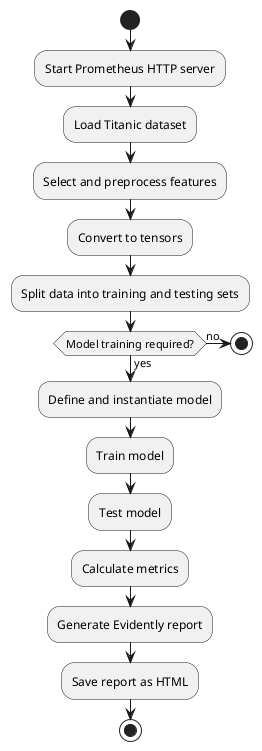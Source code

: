 @startuml

|#antiquewhite| Script |
start

:Start Prometheus HTTP server;
:Load Titanic dataset;
:Select and preprocess features;
:Convert to tensors;
:Split data into training and testing sets;

if (Model training required?) then (yes)
    :Define and instantiate model;
    :Train model;
    :Test model;
    :Calculate metrics;
else (no)
    stop
endif

:Generate Evidently report;
:Save report as HTML;
stop

@enduml
